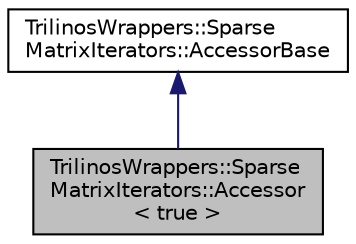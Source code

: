 digraph "TrilinosWrappers::SparseMatrixIterators::Accessor&lt; true &gt;"
{
 // LATEX_PDF_SIZE
  edge [fontname="Helvetica",fontsize="10",labelfontname="Helvetica",labelfontsize="10"];
  node [fontname="Helvetica",fontsize="10",shape=record];
  Node1 [label="TrilinosWrappers::Sparse\lMatrixIterators::Accessor\l\< true \>",height=0.2,width=0.4,color="black", fillcolor="grey75", style="filled", fontcolor="black",tooltip=" "];
  Node2 -> Node1 [dir="back",color="midnightblue",fontsize="10",style="solid",fontname="Helvetica"];
  Node2 [label="TrilinosWrappers::Sparse\lMatrixIterators::AccessorBase",height=0.2,width=0.4,color="black", fillcolor="white", style="filled",URL="$classTrilinosWrappers_1_1SparseMatrixIterators_1_1AccessorBase.html",tooltip=" "];
}
